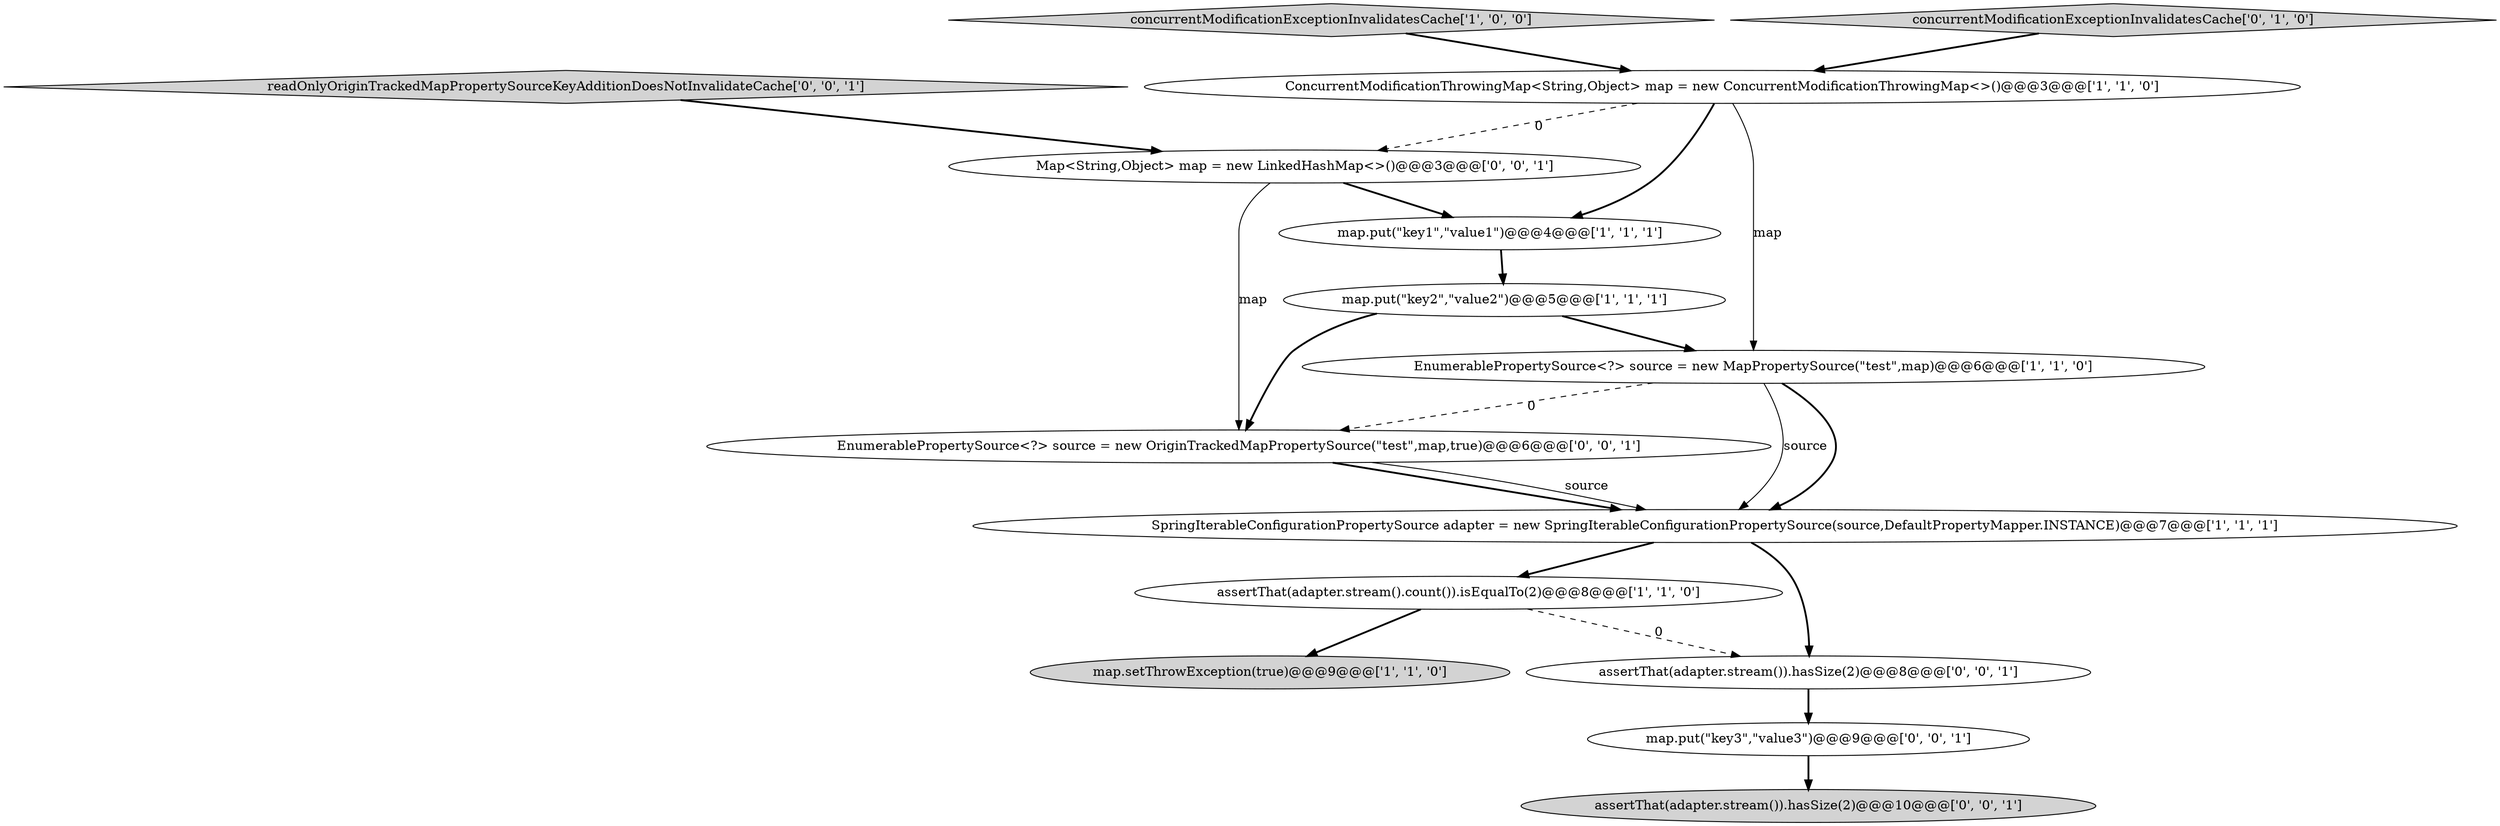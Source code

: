 digraph {
7 [style = filled, label = "assertThat(adapter.stream().count()).isEqualTo(2)@@@8@@@['1', '1', '0']", fillcolor = white, shape = ellipse image = "AAA0AAABBB1BBB"];
10 [style = filled, label = "Map<String,Object> map = new LinkedHashMap<>()@@@3@@@['0', '0', '1']", fillcolor = white, shape = ellipse image = "AAA0AAABBB3BBB"];
9 [style = filled, label = "assertThat(adapter.stream()).hasSize(2)@@@10@@@['0', '0', '1']", fillcolor = lightgray, shape = ellipse image = "AAA0AAABBB3BBB"];
4 [style = filled, label = "ConcurrentModificationThrowingMap<String,Object> map = new ConcurrentModificationThrowingMap<>()@@@3@@@['1', '1', '0']", fillcolor = white, shape = ellipse image = "AAA0AAABBB1BBB"];
0 [style = filled, label = "SpringIterableConfigurationPropertySource adapter = new SpringIterableConfigurationPropertySource(source,DefaultPropertyMapper.INSTANCE)@@@7@@@['1', '1', '1']", fillcolor = white, shape = ellipse image = "AAA0AAABBB1BBB"];
6 [style = filled, label = "concurrentModificationExceptionInvalidatesCache['1', '0', '0']", fillcolor = lightgray, shape = diamond image = "AAA0AAABBB1BBB"];
11 [style = filled, label = "EnumerablePropertySource<?> source = new OriginTrackedMapPropertySource(\"test\",map,true)@@@6@@@['0', '0', '1']", fillcolor = white, shape = ellipse image = "AAA0AAABBB3BBB"];
1 [style = filled, label = "map.put(\"key1\",\"value1\")@@@4@@@['1', '1', '1']", fillcolor = white, shape = ellipse image = "AAA0AAABBB1BBB"];
14 [style = filled, label = "readOnlyOriginTrackedMapPropertySourceKeyAdditionDoesNotInvalidateCache['0', '0', '1']", fillcolor = lightgray, shape = diamond image = "AAA0AAABBB3BBB"];
13 [style = filled, label = "map.put(\"key3\",\"value3\")@@@9@@@['0', '0', '1']", fillcolor = white, shape = ellipse image = "AAA0AAABBB3BBB"];
12 [style = filled, label = "assertThat(adapter.stream()).hasSize(2)@@@8@@@['0', '0', '1']", fillcolor = white, shape = ellipse image = "AAA0AAABBB3BBB"];
5 [style = filled, label = "EnumerablePropertySource<?> source = new MapPropertySource(\"test\",map)@@@6@@@['1', '1', '0']", fillcolor = white, shape = ellipse image = "AAA0AAABBB1BBB"];
2 [style = filled, label = "map.put(\"key2\",\"value2\")@@@5@@@['1', '1', '1']", fillcolor = white, shape = ellipse image = "AAA0AAABBB1BBB"];
3 [style = filled, label = "map.setThrowException(true)@@@9@@@['1', '1', '0']", fillcolor = lightgray, shape = ellipse image = "AAA0AAABBB1BBB"];
8 [style = filled, label = "concurrentModificationExceptionInvalidatesCache['0', '1', '0']", fillcolor = lightgray, shape = diamond image = "AAA0AAABBB2BBB"];
4->5 [style = solid, label="map"];
5->0 [style = solid, label="source"];
10->11 [style = solid, label="map"];
0->12 [style = bold, label=""];
14->10 [style = bold, label=""];
7->3 [style = bold, label=""];
0->7 [style = bold, label=""];
12->13 [style = bold, label=""];
6->4 [style = bold, label=""];
11->0 [style = bold, label=""];
5->0 [style = bold, label=""];
5->11 [style = dashed, label="0"];
7->12 [style = dashed, label="0"];
1->2 [style = bold, label=""];
4->1 [style = bold, label=""];
13->9 [style = bold, label=""];
11->0 [style = solid, label="source"];
8->4 [style = bold, label=""];
4->10 [style = dashed, label="0"];
10->1 [style = bold, label=""];
2->11 [style = bold, label=""];
2->5 [style = bold, label=""];
}
